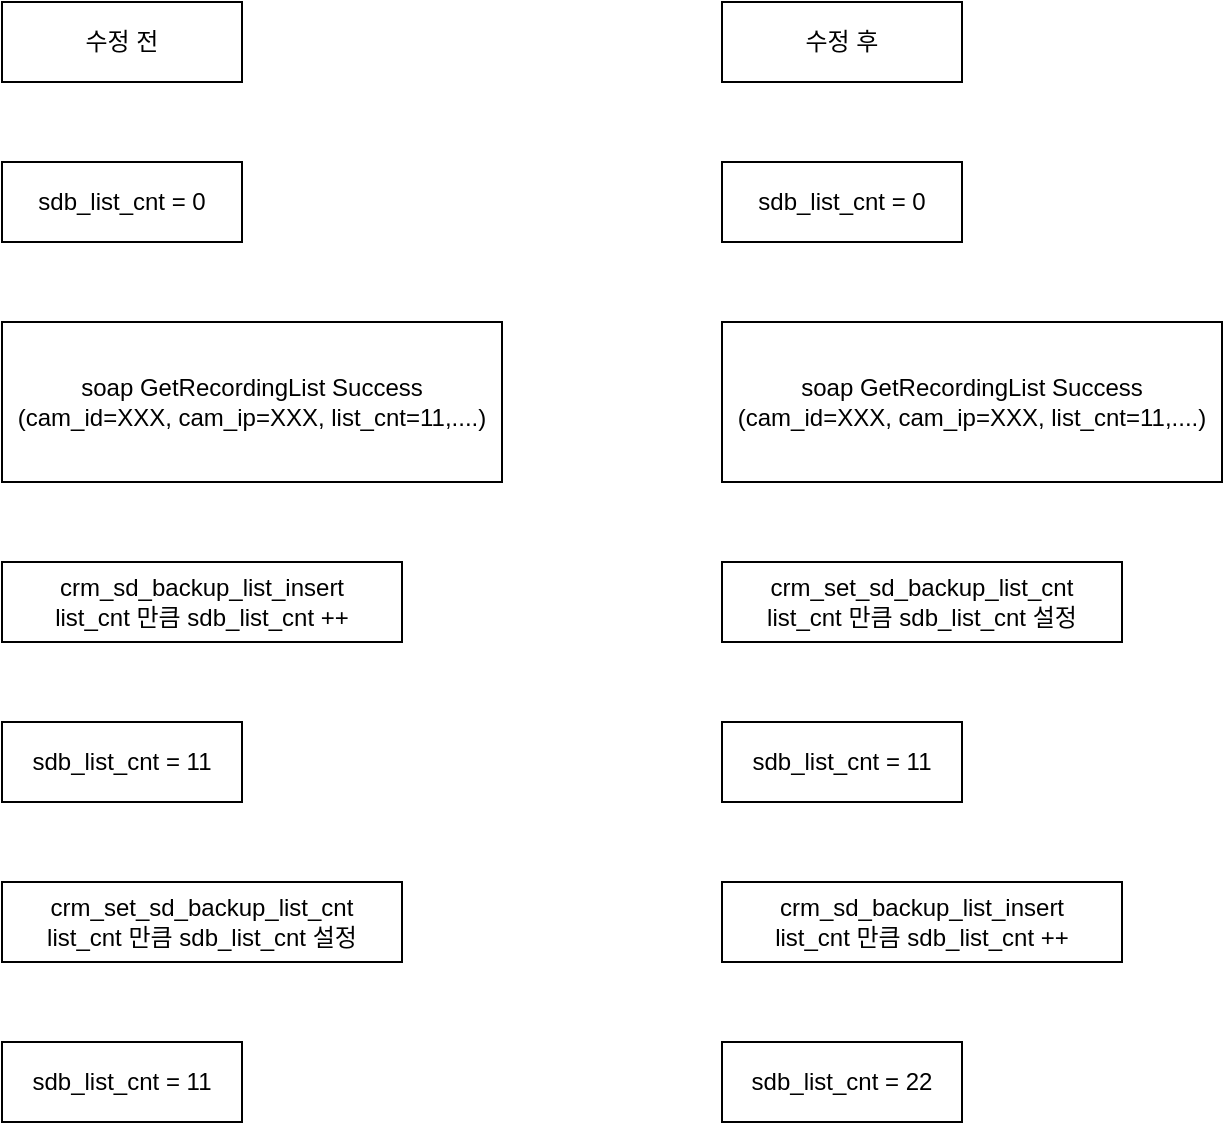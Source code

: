 <mxfile version="21.6.6" type="github">
  <diagram name="페이지-1" id="19fiuS-3-hlbFKQ8B7aK">
    <mxGraphModel dx="1235" dy="711" grid="0" gridSize="10" guides="1" tooltips="1" connect="1" arrows="1" fold="1" page="0" pageScale="1" pageWidth="827" pageHeight="1169" math="0" shadow="0">
      <root>
        <mxCell id="0" />
        <mxCell id="1" parent="0" />
        <mxCell id="t8z4HSqLAllJk8bLY568-4" value="sdb_list_cnt = 0" style="rounded=0;whiteSpace=wrap;html=1;" vertex="1" parent="1">
          <mxGeometry x="40" y="120" width="120" height="40" as="geometry" />
        </mxCell>
        <mxCell id="t8z4HSqLAllJk8bLY568-5" value="sdb_list_cnt = 0" style="rounded=0;whiteSpace=wrap;html=1;" vertex="1" parent="1">
          <mxGeometry x="400" y="120" width="120" height="40" as="geometry" />
        </mxCell>
        <mxCell id="t8z4HSqLAllJk8bLY568-6" value="수정 전" style="rounded=0;whiteSpace=wrap;html=1;" vertex="1" parent="1">
          <mxGeometry x="40" y="40" width="120" height="40" as="geometry" />
        </mxCell>
        <mxCell id="t8z4HSqLAllJk8bLY568-7" value="수정 후" style="rounded=0;whiteSpace=wrap;html=1;" vertex="1" parent="1">
          <mxGeometry x="400" y="40" width="120" height="40" as="geometry" />
        </mxCell>
        <mxCell id="t8z4HSqLAllJk8bLY568-8" value="soap GetRecordingList Success (cam_id=XXX, cam_ip=XXX, list_cnt=11,....)" style="rounded=0;whiteSpace=wrap;html=1;" vertex="1" parent="1">
          <mxGeometry x="40" y="200" width="250" height="80" as="geometry" />
        </mxCell>
        <mxCell id="t8z4HSqLAllJk8bLY568-9" value="soap GetRecordingList Success (cam_id=XXX, cam_ip=XXX, list_cnt=11,....)" style="rounded=0;whiteSpace=wrap;html=1;" vertex="1" parent="1">
          <mxGeometry x="400" y="200" width="250" height="80" as="geometry" />
        </mxCell>
        <mxCell id="t8z4HSqLAllJk8bLY568-10" value="crm_sd_backup_list_insert&lt;br&gt;list_cnt 만큼 sdb_list_cnt ++" style="rounded=0;whiteSpace=wrap;html=1;" vertex="1" parent="1">
          <mxGeometry x="40" y="320" width="200" height="40" as="geometry" />
        </mxCell>
        <mxCell id="t8z4HSqLAllJk8bLY568-11" value="crm_sd_backup_list_insert&lt;br&gt;list_cnt 만큼 sdb_list_cnt ++" style="rounded=0;whiteSpace=wrap;html=1;" vertex="1" parent="1">
          <mxGeometry x="400" y="480" width="200" height="40" as="geometry" />
        </mxCell>
        <mxCell id="t8z4HSqLAllJk8bLY568-12" value="sdb_list_cnt = 11" style="rounded=0;whiteSpace=wrap;html=1;" vertex="1" parent="1">
          <mxGeometry x="40" y="400" width="120" height="40" as="geometry" />
        </mxCell>
        <mxCell id="t8z4HSqLAllJk8bLY568-13" value="crm_set_sd_backup_list_cnt&lt;br&gt;list_cnt 만큼 sdb_list_cnt 설정" style="rounded=0;whiteSpace=wrap;html=1;" vertex="1" parent="1">
          <mxGeometry x="40" y="480" width="200" height="40" as="geometry" />
        </mxCell>
        <mxCell id="t8z4HSqLAllJk8bLY568-15" value="sdb_list_cnt = 11" style="rounded=0;whiteSpace=wrap;html=1;" vertex="1" parent="1">
          <mxGeometry x="40" y="560" width="120" height="40" as="geometry" />
        </mxCell>
        <mxCell id="t8z4HSqLAllJk8bLY568-16" value="crm_set_sd_backup_list_cnt&lt;br&gt;list_cnt 만큼 sdb_list_cnt 설정" style="rounded=0;whiteSpace=wrap;html=1;" vertex="1" parent="1">
          <mxGeometry x="400" y="320" width="200" height="40" as="geometry" />
        </mxCell>
        <mxCell id="t8z4HSqLAllJk8bLY568-17" value="sdb_list_cnt = 11" style="rounded=0;whiteSpace=wrap;html=1;" vertex="1" parent="1">
          <mxGeometry x="400" y="400" width="120" height="40" as="geometry" />
        </mxCell>
        <mxCell id="t8z4HSqLAllJk8bLY568-18" value="sdb_list_cnt = 22" style="rounded=0;whiteSpace=wrap;html=1;" vertex="1" parent="1">
          <mxGeometry x="400" y="560" width="120" height="40" as="geometry" />
        </mxCell>
      </root>
    </mxGraphModel>
  </diagram>
</mxfile>
